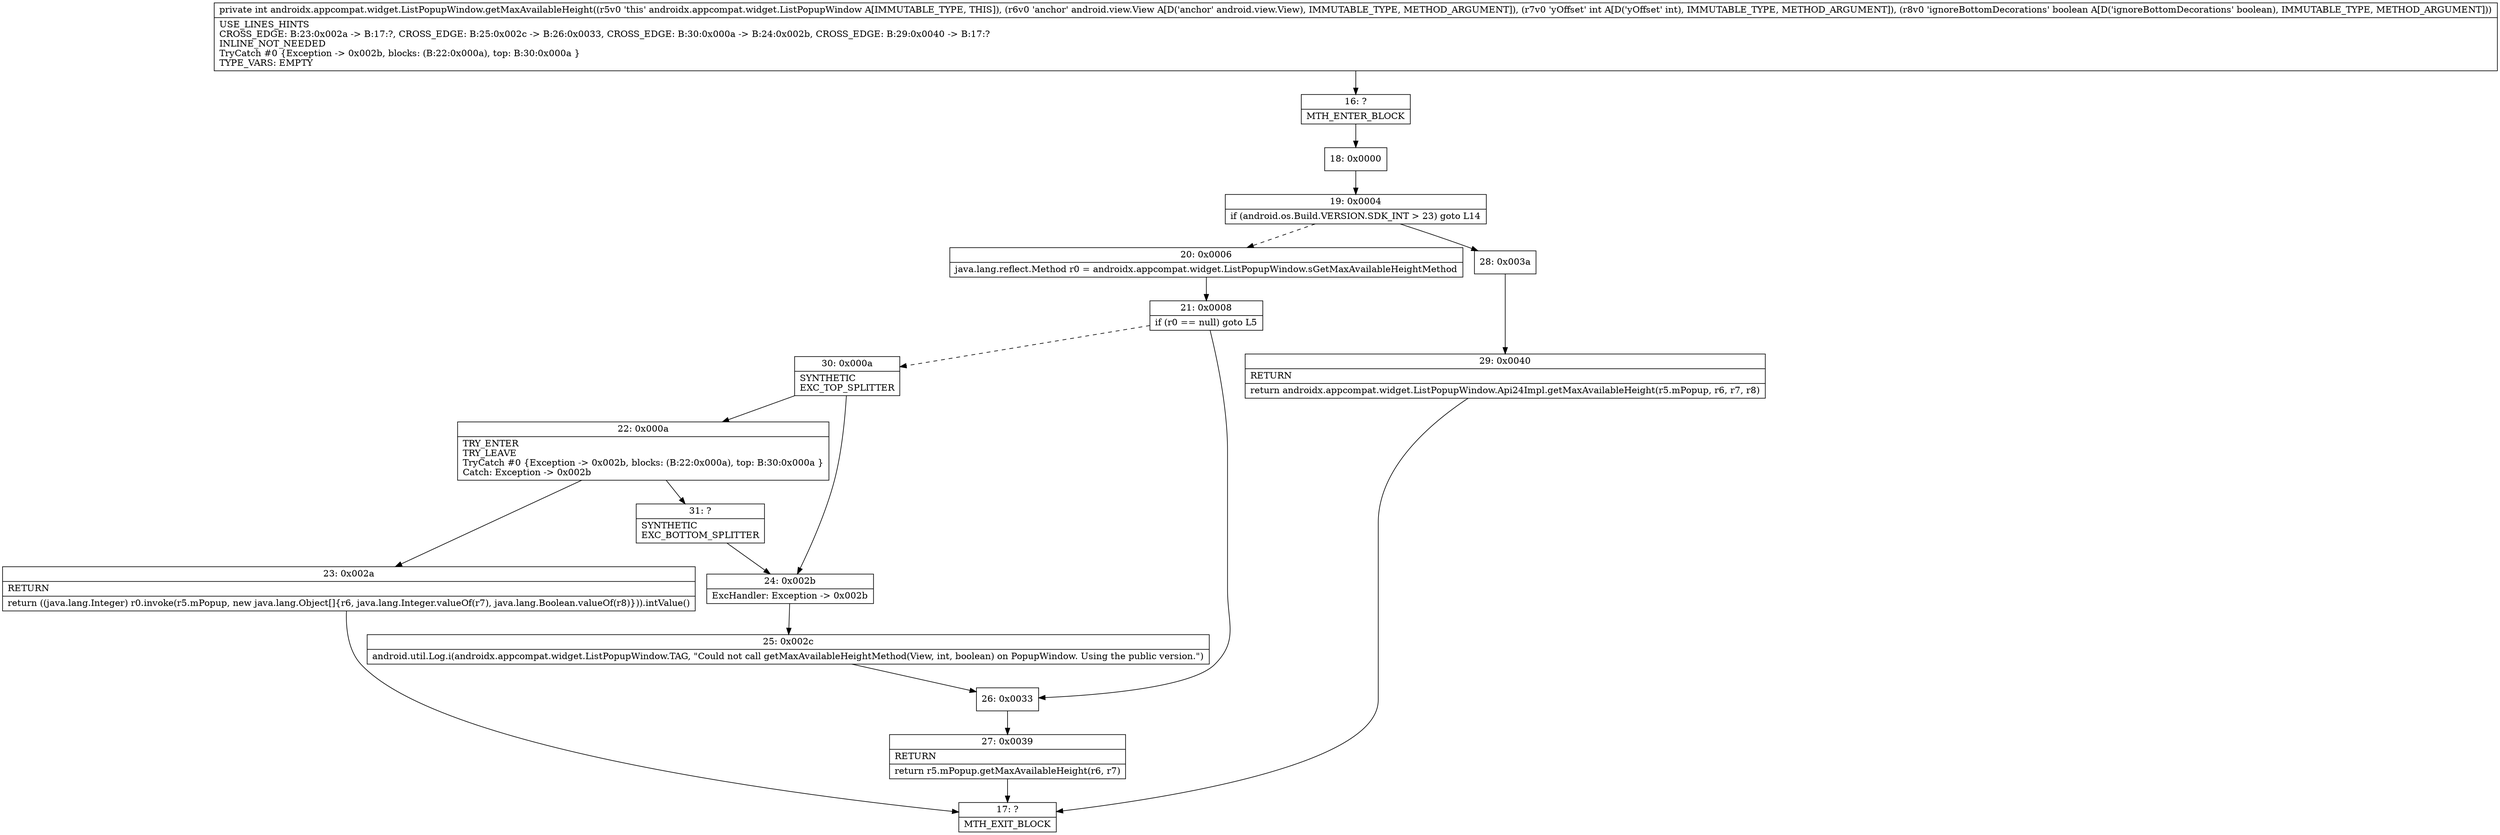 digraph "CFG forandroidx.appcompat.widget.ListPopupWindow.getMaxAvailableHeight(Landroid\/view\/View;IZ)I" {
Node_16 [shape=record,label="{16\:\ ?|MTH_ENTER_BLOCK\l}"];
Node_18 [shape=record,label="{18\:\ 0x0000}"];
Node_19 [shape=record,label="{19\:\ 0x0004|if (android.os.Build.VERSION.SDK_INT \> 23) goto L14\l}"];
Node_20 [shape=record,label="{20\:\ 0x0006|java.lang.reflect.Method r0 = androidx.appcompat.widget.ListPopupWindow.sGetMaxAvailableHeightMethod\l}"];
Node_21 [shape=record,label="{21\:\ 0x0008|if (r0 == null) goto L5\l}"];
Node_26 [shape=record,label="{26\:\ 0x0033}"];
Node_27 [shape=record,label="{27\:\ 0x0039|RETURN\l|return r5.mPopup.getMaxAvailableHeight(r6, r7)\l}"];
Node_17 [shape=record,label="{17\:\ ?|MTH_EXIT_BLOCK\l}"];
Node_30 [shape=record,label="{30\:\ 0x000a|SYNTHETIC\lEXC_TOP_SPLITTER\l}"];
Node_22 [shape=record,label="{22\:\ 0x000a|TRY_ENTER\lTRY_LEAVE\lTryCatch #0 \{Exception \-\> 0x002b, blocks: (B:22:0x000a), top: B:30:0x000a \}\lCatch: Exception \-\> 0x002b\l}"];
Node_23 [shape=record,label="{23\:\ 0x002a|RETURN\l|return ((java.lang.Integer) r0.invoke(r5.mPopup, new java.lang.Object[]\{r6, java.lang.Integer.valueOf(r7), java.lang.Boolean.valueOf(r8)\})).intValue()\l}"];
Node_31 [shape=record,label="{31\:\ ?|SYNTHETIC\lEXC_BOTTOM_SPLITTER\l}"];
Node_24 [shape=record,label="{24\:\ 0x002b|ExcHandler: Exception \-\> 0x002b\l}"];
Node_25 [shape=record,label="{25\:\ 0x002c|android.util.Log.i(androidx.appcompat.widget.ListPopupWindow.TAG, \"Could not call getMaxAvailableHeightMethod(View, int, boolean) on PopupWindow. Using the public version.\")\l}"];
Node_28 [shape=record,label="{28\:\ 0x003a}"];
Node_29 [shape=record,label="{29\:\ 0x0040|RETURN\l|return androidx.appcompat.widget.ListPopupWindow.Api24Impl.getMaxAvailableHeight(r5.mPopup, r6, r7, r8)\l}"];
MethodNode[shape=record,label="{private int androidx.appcompat.widget.ListPopupWindow.getMaxAvailableHeight((r5v0 'this' androidx.appcompat.widget.ListPopupWindow A[IMMUTABLE_TYPE, THIS]), (r6v0 'anchor' android.view.View A[D('anchor' android.view.View), IMMUTABLE_TYPE, METHOD_ARGUMENT]), (r7v0 'yOffset' int A[D('yOffset' int), IMMUTABLE_TYPE, METHOD_ARGUMENT]), (r8v0 'ignoreBottomDecorations' boolean A[D('ignoreBottomDecorations' boolean), IMMUTABLE_TYPE, METHOD_ARGUMENT]))  | USE_LINES_HINTS\lCROSS_EDGE: B:23:0x002a \-\> B:17:?, CROSS_EDGE: B:25:0x002c \-\> B:26:0x0033, CROSS_EDGE: B:30:0x000a \-\> B:24:0x002b, CROSS_EDGE: B:29:0x0040 \-\> B:17:?\lINLINE_NOT_NEEDED\lTryCatch #0 \{Exception \-\> 0x002b, blocks: (B:22:0x000a), top: B:30:0x000a \}\lTYPE_VARS: EMPTY\l}"];
MethodNode -> Node_16;Node_16 -> Node_18;
Node_18 -> Node_19;
Node_19 -> Node_20[style=dashed];
Node_19 -> Node_28;
Node_20 -> Node_21;
Node_21 -> Node_26;
Node_21 -> Node_30[style=dashed];
Node_26 -> Node_27;
Node_27 -> Node_17;
Node_30 -> Node_22;
Node_30 -> Node_24;
Node_22 -> Node_23;
Node_22 -> Node_31;
Node_23 -> Node_17;
Node_31 -> Node_24;
Node_24 -> Node_25;
Node_25 -> Node_26;
Node_28 -> Node_29;
Node_29 -> Node_17;
}

